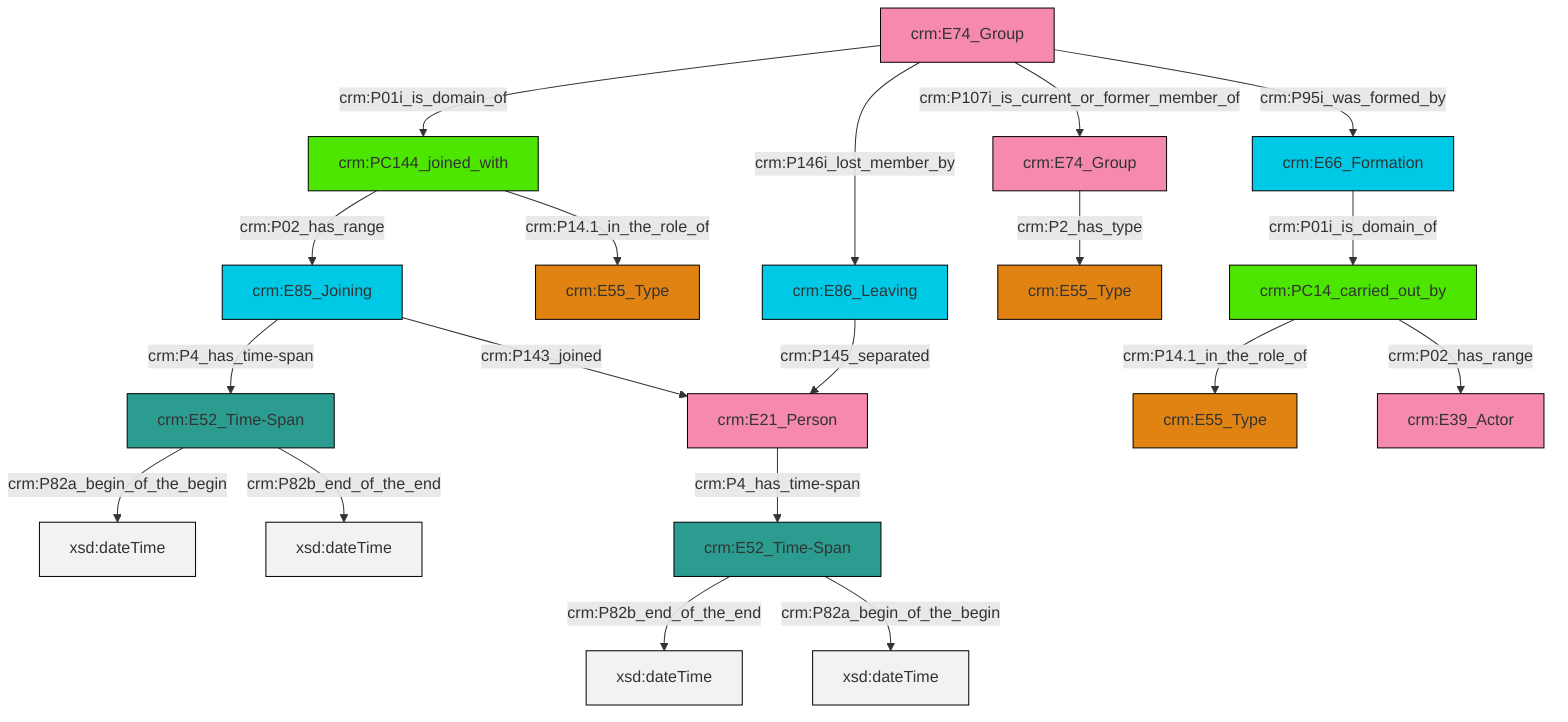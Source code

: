graph TD
classDef Literal fill:#f2f2f2,stroke:#000000;
classDef CRM_Entity fill:#FFFFFF,stroke:#000000;
classDef Temporal_Entity fill:#00C9E6, stroke:#000000;
classDef Type fill:#E18312, stroke:#000000;
classDef Time-Span fill:#2C9C91, stroke:#000000;
classDef Appellation fill:#FFEB7F, stroke:#000000;
classDef Place fill:#008836, stroke:#000000;
classDef Persistent_Item fill:#B266B2, stroke:#000000;
classDef Conceptual_Object fill:#FFD700, stroke:#000000;
classDef Physical_Thing fill:#D2B48C, stroke:#000000;
classDef Actor fill:#f58aad, stroke:#000000;
classDef PC_Classes fill:#4ce600, stroke:#000000;
classDef Multi fill:#cccccc,stroke:#000000;

0["crm:E85_Joining"]:::Temporal_Entity -->|crm:P4_has_time-span| 1["crm:E52_Time-Span"]:::Time-Span
2["crm:PC144_joined_with"]:::PC_Classes -->|crm:P02_has_range| 0["crm:E85_Joining"]:::Temporal_Entity
4["crm:E66_Formation"]:::Temporal_Entity -->|crm:P01i_is_domain_of| 5["crm:PC14_carried_out_by"]:::PC_Classes
2["crm:PC144_joined_with"]:::PC_Classes -->|crm:P14.1_in_the_role_of| 13["crm:E55_Type"]:::Type
21["crm:E74_Group"]:::Actor -->|crm:P01i_is_domain_of| 2["crm:PC144_joined_with"]:::PC_Classes
19["crm:E52_Time-Span"]:::Time-Span -->|crm:P82b_end_of_the_end| 22[xsd:dateTime]:::Literal
1["crm:E52_Time-Span"]:::Time-Span -->|crm:P82a_begin_of_the_begin| 23[xsd:dateTime]:::Literal
19["crm:E52_Time-Span"]:::Time-Span -->|crm:P82a_begin_of_the_begin| 25[xsd:dateTime]:::Literal
26["crm:E74_Group"]:::Actor -->|crm:P2_has_type| 8["crm:E55_Type"]:::Type
21["crm:E74_Group"]:::Actor -->|crm:P146i_lost_member_by| 10["crm:E86_Leaving"]:::Temporal_Entity
5["crm:PC14_carried_out_by"]:::PC_Classes -->|crm:P14.1_in_the_role_of| 6["crm:E55_Type"]:::Type
14["crm:E21_Person"]:::Actor -->|crm:P4_has_time-span| 19["crm:E52_Time-Span"]:::Time-Span
10["crm:E86_Leaving"]:::Temporal_Entity -->|crm:P145_separated| 14["crm:E21_Person"]:::Actor
1["crm:E52_Time-Span"]:::Time-Span -->|crm:P82b_end_of_the_end| 29[xsd:dateTime]:::Literal
0["crm:E85_Joining"]:::Temporal_Entity -->|crm:P143_joined| 14["crm:E21_Person"]:::Actor
5["crm:PC14_carried_out_by"]:::PC_Classes -->|crm:P02_has_range| 17["crm:E39_Actor"]:::Actor
21["crm:E74_Group"]:::Actor -->|crm:P107i_is_current_or_former_member_of| 26["crm:E74_Group"]:::Actor
21["crm:E74_Group"]:::Actor -->|crm:P95i_was_formed_by| 4["crm:E66_Formation"]:::Temporal_Entity